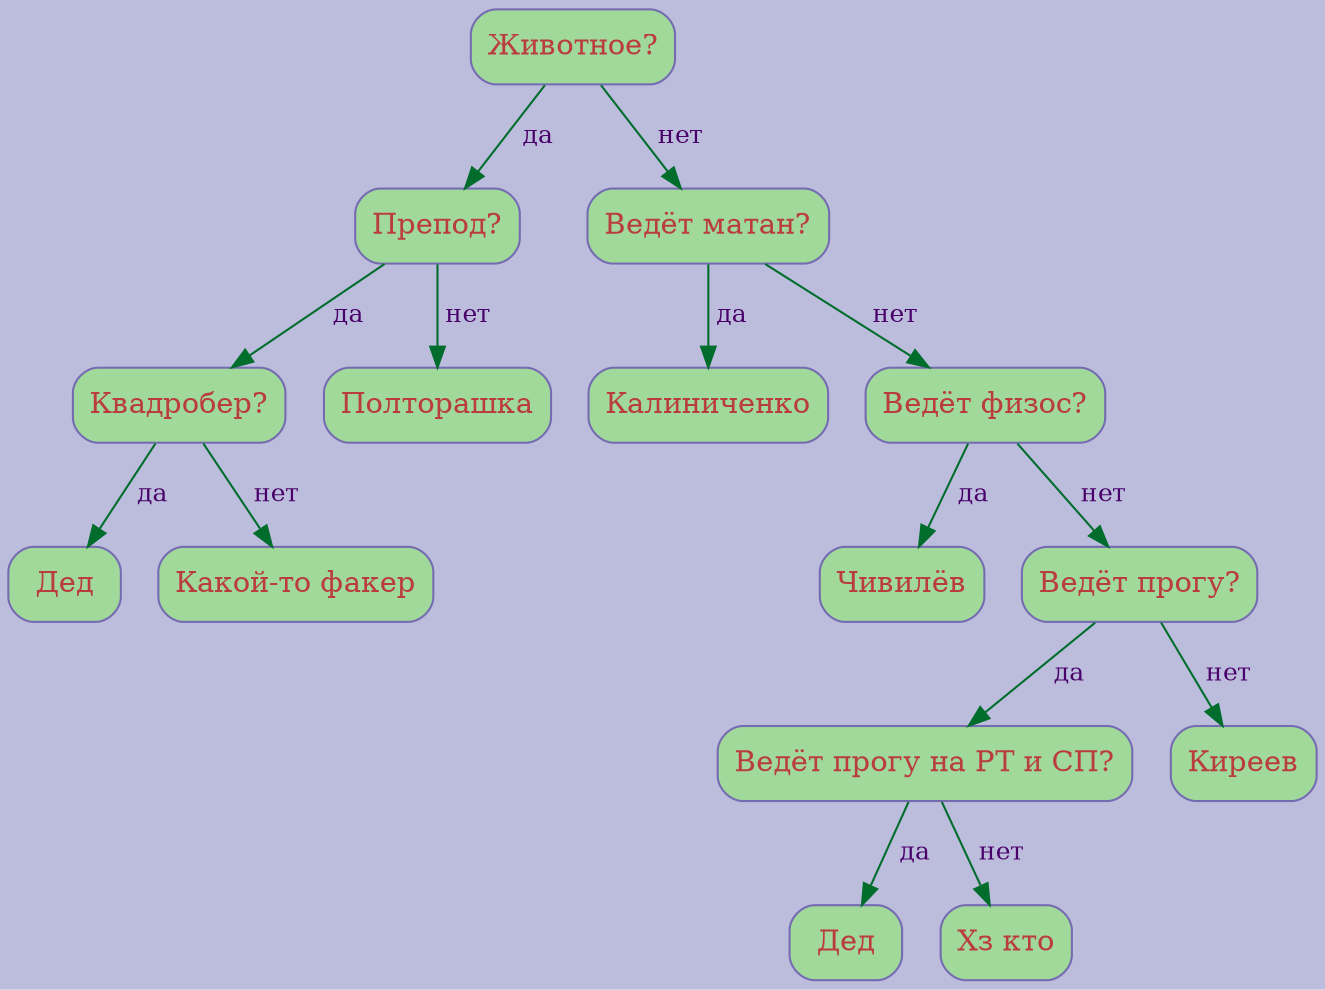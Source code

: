 digraph G{
rankdir=HR;
node[style=filled, color="#756bb1", fillcolor="#a1d99b",fontcolor="#ba3d3d", fontsize=14];
edge[color="#006d2c", fontsize=12, penwidth=1, fontcolor = "#49006a"];
bgcolor="#bcbddc";
elem1[shape="Mrecord", label="Животное?"];
elem1->elem2[label = " да "];elem2[shape="Mrecord", label="Препод?"];
elem2->elem3[label = " да "];elem3[shape="Mrecord", label="Квадробер?"];
elem3->elem4[label = " да "];elem4[shape="Mrecord", label="Дед"];
elem3->elem5[label = " нет "];elem5[shape="Mrecord", label="Какой-то факер"];
elem2->elem6[label = " нет "];elem6[shape="Mrecord", label="Полторашка"];
elem1->elem7[label = " нет "];elem7[shape="Mrecord", label="Ведёт матан?"];
elem7->elem8[label = " да "];elem8[shape="Mrecord", label="Калиниченко"];
elem7->elem9[label = " нет "];elem9[shape="Mrecord", label="Ведёт физос?"];
elem9->elem10[label = " да "];elem10[shape="Mrecord", label="Чивилёв"];
elem9->elem11[label = " нет "];elem11[shape="Mrecord", label="Ведёт прогу?"];
elem11->elem12[label = " да "];elem12[shape="Mrecord", label="Ведёт прогу на РТ и СП?"];
elem12->elem13[label = " да "];elem13[shape="Mrecord", label="Дед"];
elem12->elem14[label = " нет "];elem14[shape="Mrecord", label="Хз кто"];
elem11->elem15[label = " нет "];elem15[shape="Mrecord", label="Киреев"];
}
